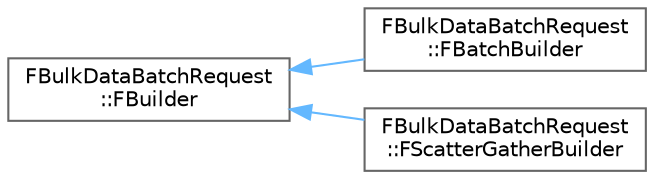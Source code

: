 digraph "Graphical Class Hierarchy"
{
 // INTERACTIVE_SVG=YES
 // LATEX_PDF_SIZE
  bgcolor="transparent";
  edge [fontname=Helvetica,fontsize=10,labelfontname=Helvetica,labelfontsize=10];
  node [fontname=Helvetica,fontsize=10,shape=box,height=0.2,width=0.4];
  rankdir="LR";
  Node0 [id="Node000000",label="FBulkDataBatchRequest\l::FBuilder",height=0.2,width=0.4,color="grey40", fillcolor="white", style="filled",URL="$d4/d6a/classFBulkDataBatchRequest_1_1FBuilder.html",tooltip=" "];
  Node0 -> Node1 [id="edge3447_Node000000_Node000001",dir="back",color="steelblue1",style="solid",tooltip=" "];
  Node1 [id="Node000001",label="FBulkDataBatchRequest\l::FBatchBuilder",height=0.2,width=0.4,color="grey40", fillcolor="white", style="filled",URL="$dc/d0f/classFBulkDataBatchRequest_1_1FBatchBuilder.html",tooltip="Issue one or more I/O request in a single batch."];
  Node0 -> Node2 [id="edge3448_Node000000_Node000002",dir="back",color="steelblue1",style="solid",tooltip=" "];
  Node2 [id="Node000002",label="FBulkDataBatchRequest\l::FScatterGatherBuilder",height=0.2,width=0.4,color="grey40", fillcolor="white", style="filled",URL="$d0/df2/classFBulkDataBatchRequest_1_1FScatterGatherBuilder.html",tooltip="Reads one or more bulk data and copies the result into a single I/O buffer."];
}
